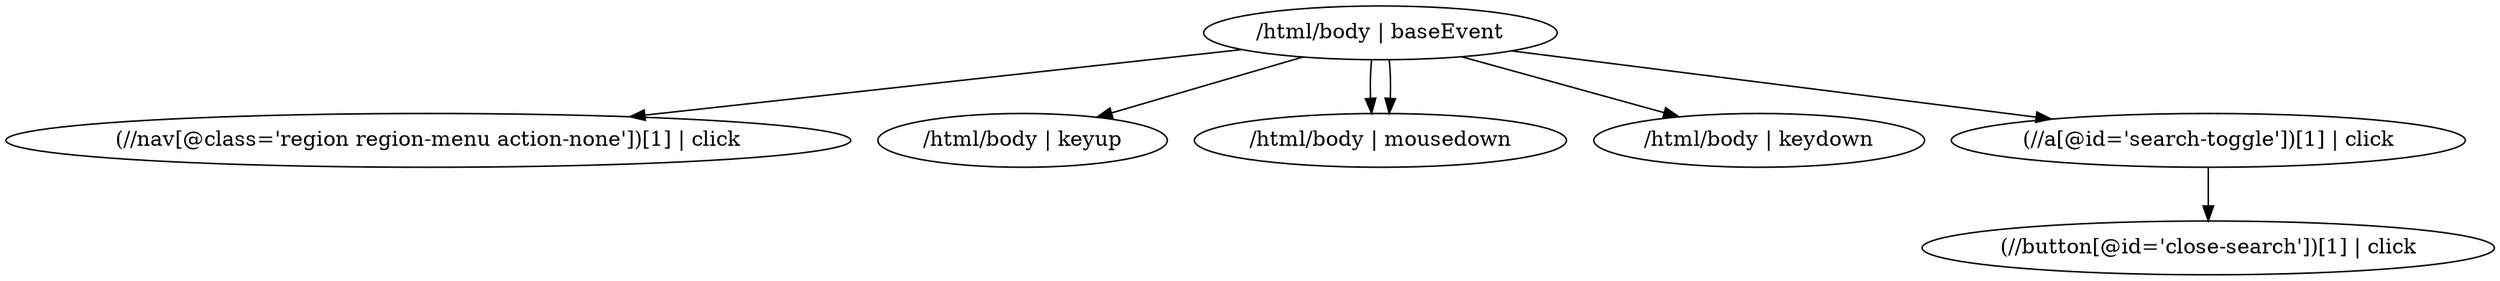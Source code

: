 digraph eventGraph {
"/html/body | baseEvent"->"(//nav[@class='region region-menu action-none'])[1] | click"
"/html/body | baseEvent"->"/html/body | keyup"
"/html/body | baseEvent"->"/html/body | mousedown"
"/html/body | baseEvent"->"/html/body | mousedown"
"/html/body | baseEvent"->"/html/body | keydown"
"/html/body | baseEvent"->"(//a[@id='search-toggle'])[1] | click"->"(//button[@id='close-search'])[1] | click"
}